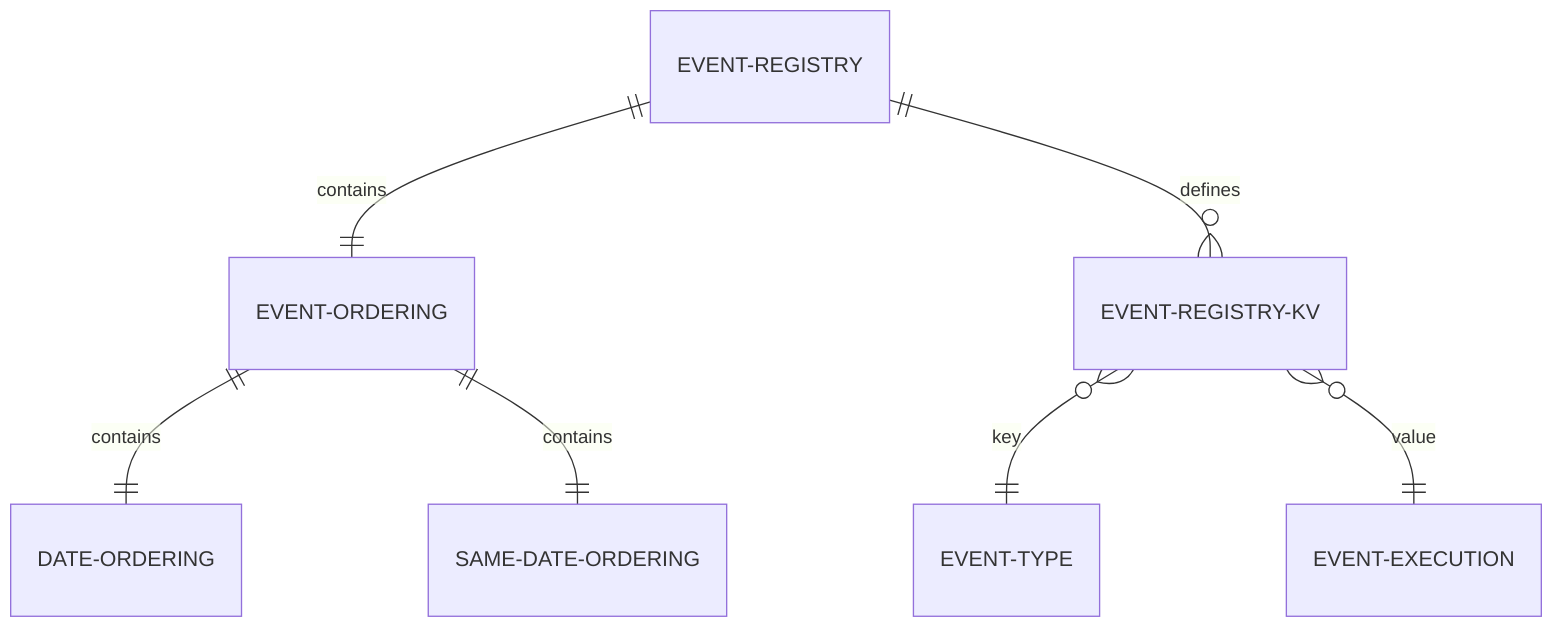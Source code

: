 erDiagram
    EVENT-REGISTRY ||--|| EVENT-ORDERING : contains
    EVENT-REGISTRY ||--o{ EVENT-REGISTRY-KV : defines
	  EVENT-REGISTRY-KV o{--|| EVENT-TYPE : key
	  EVENT-REGISTRY-KV o{--|| EVENT-EXECUTION : value

		EVENT-ORDERING ||--|| DATE-ORDERING : contains
		EVENT-ORDERING ||--|| SAME-DATE-ORDERING : contains
